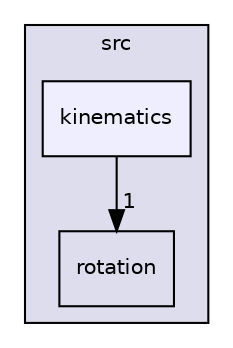digraph "kinematics" {
  compound=true
  node [ fontsize="10", fontname="Helvetica"];
  edge [ labelfontsize="10", labelfontname="Helvetica"];
  subgraph clusterdir_68267d1309a1af8e8297ef4c3efbcdba {
    graph [ bgcolor="#ddddee", pencolor="black", label="src" fontname="Helvetica", fontsize="10", URL="dir_68267d1309a1af8e8297ef4c3efbcdba.html"]
  dir_fa38dfbf581c89d494fbf1d870e4dc9f [shape=box label="rotation" URL="dir_fa38dfbf581c89d494fbf1d870e4dc9f.html"];
  dir_5d532859189d94b37937c3bee33a301a [shape=box, label="kinematics", style="filled", fillcolor="#eeeeff", pencolor="black", URL="dir_5d532859189d94b37937c3bee33a301a.html"];
  }
  dir_5d532859189d94b37937c3bee33a301a->dir_fa38dfbf581c89d494fbf1d870e4dc9f [headlabel="1", labeldistance=1.5 headhref="dir_000016_000017.html"];
}
